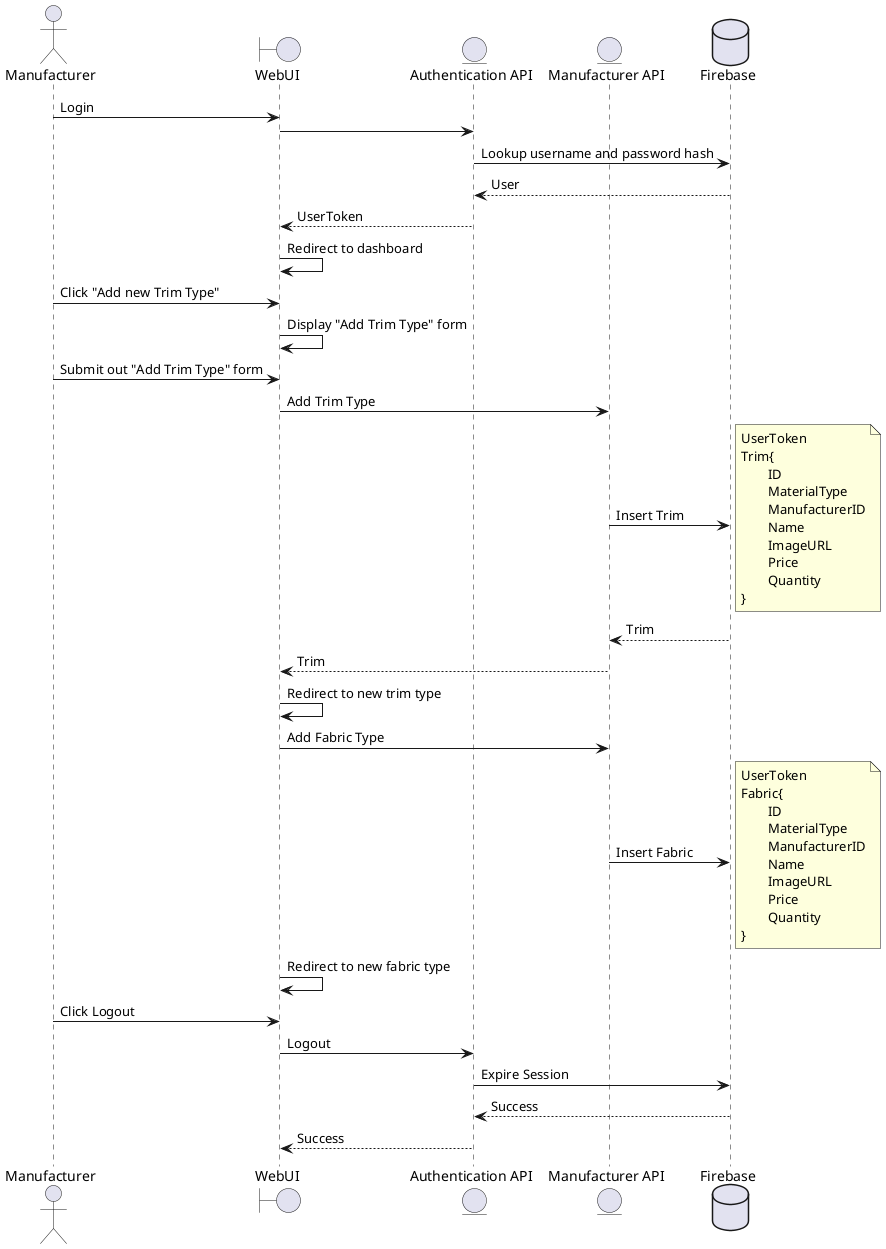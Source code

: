 @startuml
actor Manufacturer
boundary "WebUI"
entity "Authentication API"
entity "Manufacturer API"
database "Firebase"

Manufacturer -> WebUI: Login
WebUI -> "Authentication API"
"Authentication API" -> Firebase: Lookup username and password hash
Firebase --> "Authentication API": User
"Authentication API" --> WebUI: UserToken
WebUI -> WebUI: Redirect to dashboard
Manufacturer -> WebUI: Click "Add new Trim Type"
WebUI -> WebUI: Display "Add Trim Type" form
Manufacturer -> WebUI: Submit out "Add Trim Type" form
WebUI -> "Manufacturer API": Add Trim Type
"Manufacturer API" -> Firebase: Insert Trim
note right
UserToken
Trim{
	ID
	MaterialType
	ManufacturerID
	Name
	ImageURL
	Price
	Quantity
}
end note
Firebase --> "Manufacturer API": Trim
"Manufacturer API" --> WebUI: Trim
WebUI -> WebUI: Redirect to new trim type
WebUI -> "Manufacturer API": Add Fabric Type
"Manufacturer API" -> Firebase: Insert Fabric
note right
UserToken
Fabric{
	ID
	MaterialType
	ManufacturerID
	Name
	ImageURL
	Price
	Quantity
}
end note
WebUI -> WebUI: Redirect to new fabric type
Manufacturer -> WebUI: Click Logout
WebUI -> "Authentication API": Logout
"Authentication API" -> Firebase: Expire Session
Firebase --> "Authentication API": Success
"Authentication API" --> WebUI: Success
@enduml
